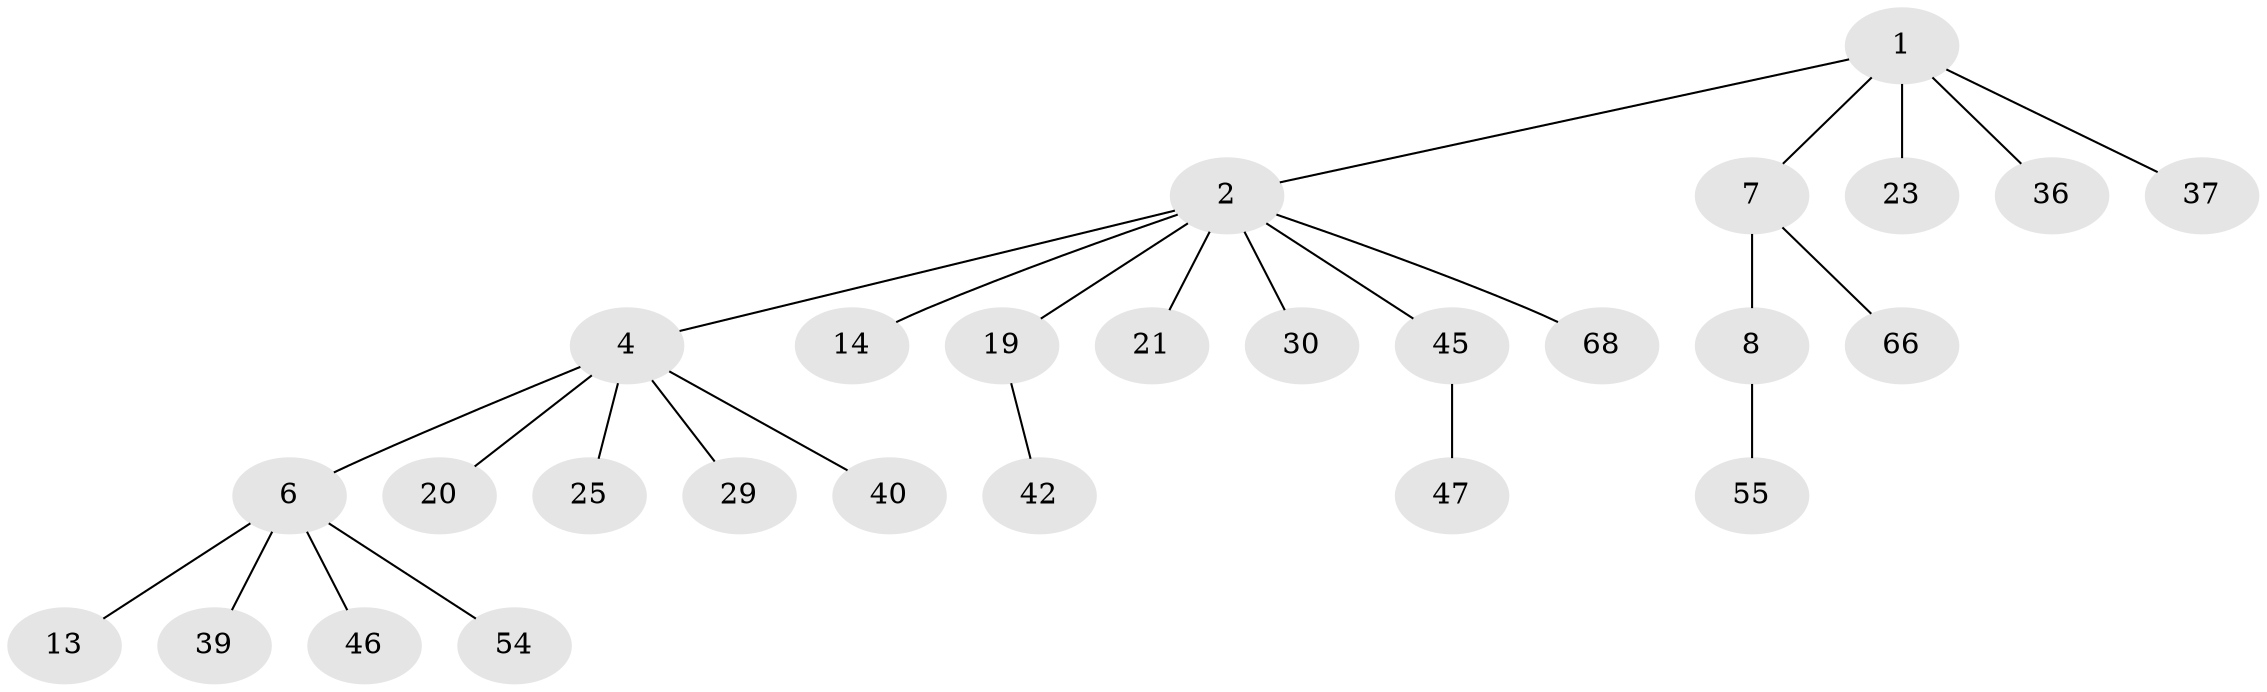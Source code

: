 // original degree distribution, {5: 0.028985507246376812, 7: 0.014492753623188406, 4: 0.10144927536231885, 2: 0.2898550724637681, 1: 0.4782608695652174, 3: 0.08695652173913043}
// Generated by graph-tools (version 1.1) at 2025/19/03/04/25 18:19:08]
// undirected, 27 vertices, 26 edges
graph export_dot {
graph [start="1"]
  node [color=gray90,style=filled];
  1;
  2 [super="+3"];
  4 [super="+15+27+12+5"];
  6 [super="+18+48"];
  7 [super="+49+9"];
  8 [super="+53"];
  13 [super="+51"];
  14 [super="+34"];
  19 [super="+31+22"];
  20;
  21 [super="+24+35+50"];
  23;
  25 [super="+43+26"];
  29;
  30 [super="+67"];
  36;
  37 [super="+63"];
  39;
  40;
  42;
  45;
  46;
  47 [super="+56"];
  54;
  55;
  66;
  68;
  1 -- 2;
  1 -- 7;
  1 -- 23;
  1 -- 36;
  1 -- 37;
  2 -- 4;
  2 -- 14;
  2 -- 19;
  2 -- 21;
  2 -- 68;
  2 -- 45;
  2 -- 30;
  4 -- 29;
  4 -- 20;
  4 -- 6;
  4 -- 40;
  4 -- 25;
  6 -- 13;
  6 -- 54;
  6 -- 46;
  6 -- 39;
  7 -- 8;
  7 -- 66;
  8 -- 55;
  19 -- 42;
  45 -- 47;
}
